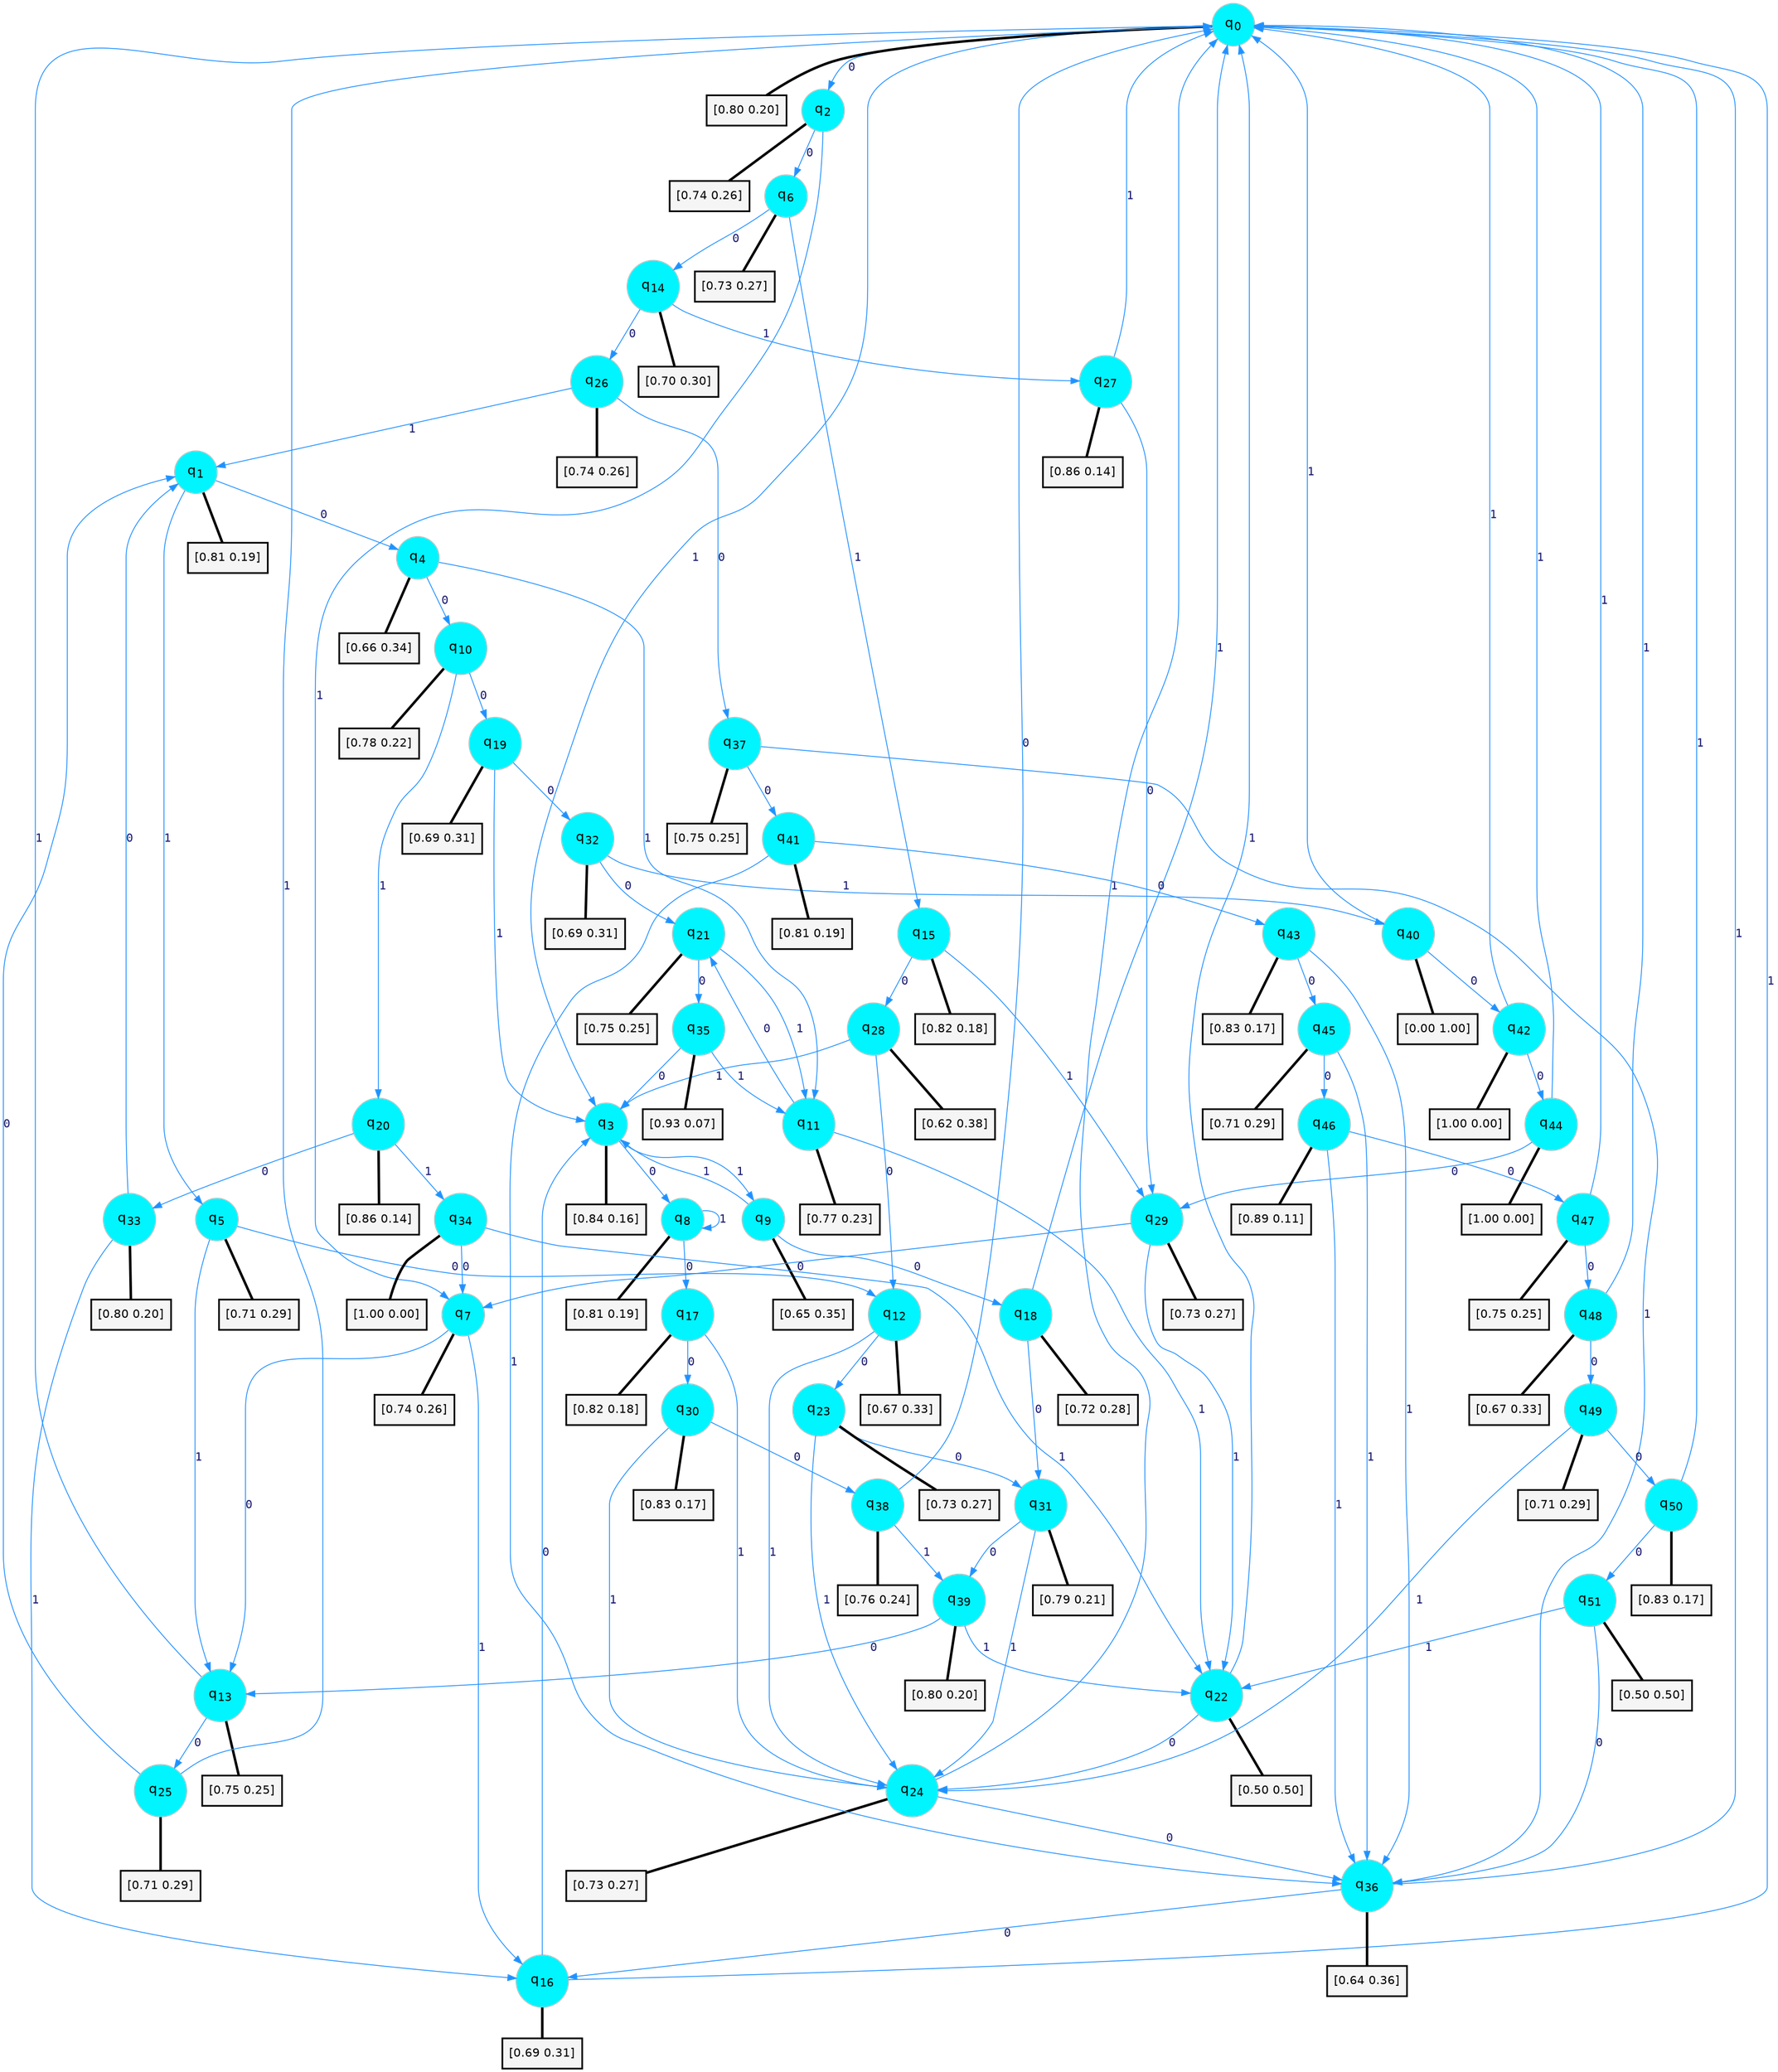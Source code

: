 digraph G {
graph [
bgcolor=transparent, dpi=300, rankdir=TD, size="40,25"];
node [
color=gray, fillcolor=turquoise1, fontcolor=black, fontname=Helvetica, fontsize=16, fontweight=bold, shape=circle, style=filled];
edge [
arrowsize=1, color=dodgerblue1, fontcolor=midnightblue, fontname=courier, fontweight=bold, penwidth=1, style=solid, weight=20];
0[label=<q<SUB>0</SUB>>];
1[label=<q<SUB>1</SUB>>];
2[label=<q<SUB>2</SUB>>];
3[label=<q<SUB>3</SUB>>];
4[label=<q<SUB>4</SUB>>];
5[label=<q<SUB>5</SUB>>];
6[label=<q<SUB>6</SUB>>];
7[label=<q<SUB>7</SUB>>];
8[label=<q<SUB>8</SUB>>];
9[label=<q<SUB>9</SUB>>];
10[label=<q<SUB>10</SUB>>];
11[label=<q<SUB>11</SUB>>];
12[label=<q<SUB>12</SUB>>];
13[label=<q<SUB>13</SUB>>];
14[label=<q<SUB>14</SUB>>];
15[label=<q<SUB>15</SUB>>];
16[label=<q<SUB>16</SUB>>];
17[label=<q<SUB>17</SUB>>];
18[label=<q<SUB>18</SUB>>];
19[label=<q<SUB>19</SUB>>];
20[label=<q<SUB>20</SUB>>];
21[label=<q<SUB>21</SUB>>];
22[label=<q<SUB>22</SUB>>];
23[label=<q<SUB>23</SUB>>];
24[label=<q<SUB>24</SUB>>];
25[label=<q<SUB>25</SUB>>];
26[label=<q<SUB>26</SUB>>];
27[label=<q<SUB>27</SUB>>];
28[label=<q<SUB>28</SUB>>];
29[label=<q<SUB>29</SUB>>];
30[label=<q<SUB>30</SUB>>];
31[label=<q<SUB>31</SUB>>];
32[label=<q<SUB>32</SUB>>];
33[label=<q<SUB>33</SUB>>];
34[label=<q<SUB>34</SUB>>];
35[label=<q<SUB>35</SUB>>];
36[label=<q<SUB>36</SUB>>];
37[label=<q<SUB>37</SUB>>];
38[label=<q<SUB>38</SUB>>];
39[label=<q<SUB>39</SUB>>];
40[label=<q<SUB>40</SUB>>];
41[label=<q<SUB>41</SUB>>];
42[label=<q<SUB>42</SUB>>];
43[label=<q<SUB>43</SUB>>];
44[label=<q<SUB>44</SUB>>];
45[label=<q<SUB>45</SUB>>];
46[label=<q<SUB>46</SUB>>];
47[label=<q<SUB>47</SUB>>];
48[label=<q<SUB>48</SUB>>];
49[label=<q<SUB>49</SUB>>];
50[label=<q<SUB>50</SUB>>];
51[label=<q<SUB>51</SUB>>];
52[label="[0.80 0.20]", shape=box,fontcolor=black, fontname=Helvetica, fontsize=14, penwidth=2, fillcolor=whitesmoke,color=black];
53[label="[0.81 0.19]", shape=box,fontcolor=black, fontname=Helvetica, fontsize=14, penwidth=2, fillcolor=whitesmoke,color=black];
54[label="[0.74 0.26]", shape=box,fontcolor=black, fontname=Helvetica, fontsize=14, penwidth=2, fillcolor=whitesmoke,color=black];
55[label="[0.84 0.16]", shape=box,fontcolor=black, fontname=Helvetica, fontsize=14, penwidth=2, fillcolor=whitesmoke,color=black];
56[label="[0.66 0.34]", shape=box,fontcolor=black, fontname=Helvetica, fontsize=14, penwidth=2, fillcolor=whitesmoke,color=black];
57[label="[0.71 0.29]", shape=box,fontcolor=black, fontname=Helvetica, fontsize=14, penwidth=2, fillcolor=whitesmoke,color=black];
58[label="[0.73 0.27]", shape=box,fontcolor=black, fontname=Helvetica, fontsize=14, penwidth=2, fillcolor=whitesmoke,color=black];
59[label="[0.74 0.26]", shape=box,fontcolor=black, fontname=Helvetica, fontsize=14, penwidth=2, fillcolor=whitesmoke,color=black];
60[label="[0.81 0.19]", shape=box,fontcolor=black, fontname=Helvetica, fontsize=14, penwidth=2, fillcolor=whitesmoke,color=black];
61[label="[0.65 0.35]", shape=box,fontcolor=black, fontname=Helvetica, fontsize=14, penwidth=2, fillcolor=whitesmoke,color=black];
62[label="[0.78 0.22]", shape=box,fontcolor=black, fontname=Helvetica, fontsize=14, penwidth=2, fillcolor=whitesmoke,color=black];
63[label="[0.77 0.23]", shape=box,fontcolor=black, fontname=Helvetica, fontsize=14, penwidth=2, fillcolor=whitesmoke,color=black];
64[label="[0.67 0.33]", shape=box,fontcolor=black, fontname=Helvetica, fontsize=14, penwidth=2, fillcolor=whitesmoke,color=black];
65[label="[0.75 0.25]", shape=box,fontcolor=black, fontname=Helvetica, fontsize=14, penwidth=2, fillcolor=whitesmoke,color=black];
66[label="[0.70 0.30]", shape=box,fontcolor=black, fontname=Helvetica, fontsize=14, penwidth=2, fillcolor=whitesmoke,color=black];
67[label="[0.82 0.18]", shape=box,fontcolor=black, fontname=Helvetica, fontsize=14, penwidth=2, fillcolor=whitesmoke,color=black];
68[label="[0.69 0.31]", shape=box,fontcolor=black, fontname=Helvetica, fontsize=14, penwidth=2, fillcolor=whitesmoke,color=black];
69[label="[0.82 0.18]", shape=box,fontcolor=black, fontname=Helvetica, fontsize=14, penwidth=2, fillcolor=whitesmoke,color=black];
70[label="[0.72 0.28]", shape=box,fontcolor=black, fontname=Helvetica, fontsize=14, penwidth=2, fillcolor=whitesmoke,color=black];
71[label="[0.69 0.31]", shape=box,fontcolor=black, fontname=Helvetica, fontsize=14, penwidth=2, fillcolor=whitesmoke,color=black];
72[label="[0.86 0.14]", shape=box,fontcolor=black, fontname=Helvetica, fontsize=14, penwidth=2, fillcolor=whitesmoke,color=black];
73[label="[0.75 0.25]", shape=box,fontcolor=black, fontname=Helvetica, fontsize=14, penwidth=2, fillcolor=whitesmoke,color=black];
74[label="[0.50 0.50]", shape=box,fontcolor=black, fontname=Helvetica, fontsize=14, penwidth=2, fillcolor=whitesmoke,color=black];
75[label="[0.73 0.27]", shape=box,fontcolor=black, fontname=Helvetica, fontsize=14, penwidth=2, fillcolor=whitesmoke,color=black];
76[label="[0.73 0.27]", shape=box,fontcolor=black, fontname=Helvetica, fontsize=14, penwidth=2, fillcolor=whitesmoke,color=black];
77[label="[0.71 0.29]", shape=box,fontcolor=black, fontname=Helvetica, fontsize=14, penwidth=2, fillcolor=whitesmoke,color=black];
78[label="[0.74 0.26]", shape=box,fontcolor=black, fontname=Helvetica, fontsize=14, penwidth=2, fillcolor=whitesmoke,color=black];
79[label="[0.86 0.14]", shape=box,fontcolor=black, fontname=Helvetica, fontsize=14, penwidth=2, fillcolor=whitesmoke,color=black];
80[label="[0.62 0.38]", shape=box,fontcolor=black, fontname=Helvetica, fontsize=14, penwidth=2, fillcolor=whitesmoke,color=black];
81[label="[0.73 0.27]", shape=box,fontcolor=black, fontname=Helvetica, fontsize=14, penwidth=2, fillcolor=whitesmoke,color=black];
82[label="[0.83 0.17]", shape=box,fontcolor=black, fontname=Helvetica, fontsize=14, penwidth=2, fillcolor=whitesmoke,color=black];
83[label="[0.79 0.21]", shape=box,fontcolor=black, fontname=Helvetica, fontsize=14, penwidth=2, fillcolor=whitesmoke,color=black];
84[label="[0.69 0.31]", shape=box,fontcolor=black, fontname=Helvetica, fontsize=14, penwidth=2, fillcolor=whitesmoke,color=black];
85[label="[0.80 0.20]", shape=box,fontcolor=black, fontname=Helvetica, fontsize=14, penwidth=2, fillcolor=whitesmoke,color=black];
86[label="[1.00 0.00]", shape=box,fontcolor=black, fontname=Helvetica, fontsize=14, penwidth=2, fillcolor=whitesmoke,color=black];
87[label="[0.93 0.07]", shape=box,fontcolor=black, fontname=Helvetica, fontsize=14, penwidth=2, fillcolor=whitesmoke,color=black];
88[label="[0.64 0.36]", shape=box,fontcolor=black, fontname=Helvetica, fontsize=14, penwidth=2, fillcolor=whitesmoke,color=black];
89[label="[0.75 0.25]", shape=box,fontcolor=black, fontname=Helvetica, fontsize=14, penwidth=2, fillcolor=whitesmoke,color=black];
90[label="[0.76 0.24]", shape=box,fontcolor=black, fontname=Helvetica, fontsize=14, penwidth=2, fillcolor=whitesmoke,color=black];
91[label="[0.80 0.20]", shape=box,fontcolor=black, fontname=Helvetica, fontsize=14, penwidth=2, fillcolor=whitesmoke,color=black];
92[label="[0.00 1.00]", shape=box,fontcolor=black, fontname=Helvetica, fontsize=14, penwidth=2, fillcolor=whitesmoke,color=black];
93[label="[0.81 0.19]", shape=box,fontcolor=black, fontname=Helvetica, fontsize=14, penwidth=2, fillcolor=whitesmoke,color=black];
94[label="[1.00 0.00]", shape=box,fontcolor=black, fontname=Helvetica, fontsize=14, penwidth=2, fillcolor=whitesmoke,color=black];
95[label="[0.83 0.17]", shape=box,fontcolor=black, fontname=Helvetica, fontsize=14, penwidth=2, fillcolor=whitesmoke,color=black];
96[label="[1.00 0.00]", shape=box,fontcolor=black, fontname=Helvetica, fontsize=14, penwidth=2, fillcolor=whitesmoke,color=black];
97[label="[0.71 0.29]", shape=box,fontcolor=black, fontname=Helvetica, fontsize=14, penwidth=2, fillcolor=whitesmoke,color=black];
98[label="[0.89 0.11]", shape=box,fontcolor=black, fontname=Helvetica, fontsize=14, penwidth=2, fillcolor=whitesmoke,color=black];
99[label="[0.75 0.25]", shape=box,fontcolor=black, fontname=Helvetica, fontsize=14, penwidth=2, fillcolor=whitesmoke,color=black];
100[label="[0.67 0.33]", shape=box,fontcolor=black, fontname=Helvetica, fontsize=14, penwidth=2, fillcolor=whitesmoke,color=black];
101[label="[0.71 0.29]", shape=box,fontcolor=black, fontname=Helvetica, fontsize=14, penwidth=2, fillcolor=whitesmoke,color=black];
102[label="[0.83 0.17]", shape=box,fontcolor=black, fontname=Helvetica, fontsize=14, penwidth=2, fillcolor=whitesmoke,color=black];
103[label="[0.50 0.50]", shape=box,fontcolor=black, fontname=Helvetica, fontsize=14, penwidth=2, fillcolor=whitesmoke,color=black];
0->2 [label=0];
0->3 [label=1];
0->52 [arrowhead=none, penwidth=3,color=black];
1->4 [label=0];
1->5 [label=1];
1->53 [arrowhead=none, penwidth=3,color=black];
2->6 [label=0];
2->7 [label=1];
2->54 [arrowhead=none, penwidth=3,color=black];
3->8 [label=0];
3->9 [label=1];
3->55 [arrowhead=none, penwidth=3,color=black];
4->10 [label=0];
4->11 [label=1];
4->56 [arrowhead=none, penwidth=3,color=black];
5->12 [label=0];
5->13 [label=1];
5->57 [arrowhead=none, penwidth=3,color=black];
6->14 [label=0];
6->15 [label=1];
6->58 [arrowhead=none, penwidth=3,color=black];
7->13 [label=0];
7->16 [label=1];
7->59 [arrowhead=none, penwidth=3,color=black];
8->17 [label=0];
8->8 [label=1];
8->60 [arrowhead=none, penwidth=3,color=black];
9->18 [label=0];
9->3 [label=1];
9->61 [arrowhead=none, penwidth=3,color=black];
10->19 [label=0];
10->20 [label=1];
10->62 [arrowhead=none, penwidth=3,color=black];
11->21 [label=0];
11->22 [label=1];
11->63 [arrowhead=none, penwidth=3,color=black];
12->23 [label=0];
12->24 [label=1];
12->64 [arrowhead=none, penwidth=3,color=black];
13->25 [label=0];
13->0 [label=1];
13->65 [arrowhead=none, penwidth=3,color=black];
14->26 [label=0];
14->27 [label=1];
14->66 [arrowhead=none, penwidth=3,color=black];
15->28 [label=0];
15->29 [label=1];
15->67 [arrowhead=none, penwidth=3,color=black];
16->3 [label=0];
16->0 [label=1];
16->68 [arrowhead=none, penwidth=3,color=black];
17->30 [label=0];
17->24 [label=1];
17->69 [arrowhead=none, penwidth=3,color=black];
18->31 [label=0];
18->0 [label=1];
18->70 [arrowhead=none, penwidth=3,color=black];
19->32 [label=0];
19->3 [label=1];
19->71 [arrowhead=none, penwidth=3,color=black];
20->33 [label=0];
20->34 [label=1];
20->72 [arrowhead=none, penwidth=3,color=black];
21->35 [label=0];
21->11 [label=1];
21->73 [arrowhead=none, penwidth=3,color=black];
22->24 [label=0];
22->0 [label=1];
22->74 [arrowhead=none, penwidth=3,color=black];
23->31 [label=0];
23->24 [label=1];
23->75 [arrowhead=none, penwidth=3,color=black];
24->36 [label=0];
24->0 [label=1];
24->76 [arrowhead=none, penwidth=3,color=black];
25->1 [label=0];
25->0 [label=1];
25->77 [arrowhead=none, penwidth=3,color=black];
26->37 [label=0];
26->1 [label=1];
26->78 [arrowhead=none, penwidth=3,color=black];
27->29 [label=0];
27->0 [label=1];
27->79 [arrowhead=none, penwidth=3,color=black];
28->12 [label=0];
28->3 [label=1];
28->80 [arrowhead=none, penwidth=3,color=black];
29->7 [label=0];
29->22 [label=1];
29->81 [arrowhead=none, penwidth=3,color=black];
30->38 [label=0];
30->24 [label=1];
30->82 [arrowhead=none, penwidth=3,color=black];
31->39 [label=0];
31->24 [label=1];
31->83 [arrowhead=none, penwidth=3,color=black];
32->21 [label=0];
32->40 [label=1];
32->84 [arrowhead=none, penwidth=3,color=black];
33->1 [label=0];
33->16 [label=1];
33->85 [arrowhead=none, penwidth=3,color=black];
34->7 [label=0];
34->22 [label=1];
34->86 [arrowhead=none, penwidth=3,color=black];
35->3 [label=0];
35->11 [label=1];
35->87 [arrowhead=none, penwidth=3,color=black];
36->16 [label=0];
36->0 [label=1];
36->88 [arrowhead=none, penwidth=3,color=black];
37->41 [label=0];
37->36 [label=1];
37->89 [arrowhead=none, penwidth=3,color=black];
38->0 [label=0];
38->39 [label=1];
38->90 [arrowhead=none, penwidth=3,color=black];
39->13 [label=0];
39->22 [label=1];
39->91 [arrowhead=none, penwidth=3,color=black];
40->42 [label=0];
40->0 [label=1];
40->92 [arrowhead=none, penwidth=3,color=black];
41->43 [label=0];
41->36 [label=1];
41->93 [arrowhead=none, penwidth=3,color=black];
42->44 [label=0];
42->0 [label=1];
42->94 [arrowhead=none, penwidth=3,color=black];
43->45 [label=0];
43->36 [label=1];
43->95 [arrowhead=none, penwidth=3,color=black];
44->29 [label=0];
44->0 [label=1];
44->96 [arrowhead=none, penwidth=3,color=black];
45->46 [label=0];
45->36 [label=1];
45->97 [arrowhead=none, penwidth=3,color=black];
46->47 [label=0];
46->36 [label=1];
46->98 [arrowhead=none, penwidth=3,color=black];
47->48 [label=0];
47->0 [label=1];
47->99 [arrowhead=none, penwidth=3,color=black];
48->49 [label=0];
48->0 [label=1];
48->100 [arrowhead=none, penwidth=3,color=black];
49->50 [label=0];
49->24 [label=1];
49->101 [arrowhead=none, penwidth=3,color=black];
50->51 [label=0];
50->0 [label=1];
50->102 [arrowhead=none, penwidth=3,color=black];
51->36 [label=0];
51->22 [label=1];
51->103 [arrowhead=none, penwidth=3,color=black];
}
